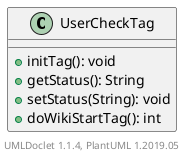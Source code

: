 @startuml

    class UserCheckTag [[UserCheckTag.html]] {
        +initTag(): void
        +getStatus(): String
        +setStatus(String): void
        +doWikiStartTag(): int
    }


    center footer UMLDoclet 1.1.4, PlantUML 1.2019.05
@enduml
